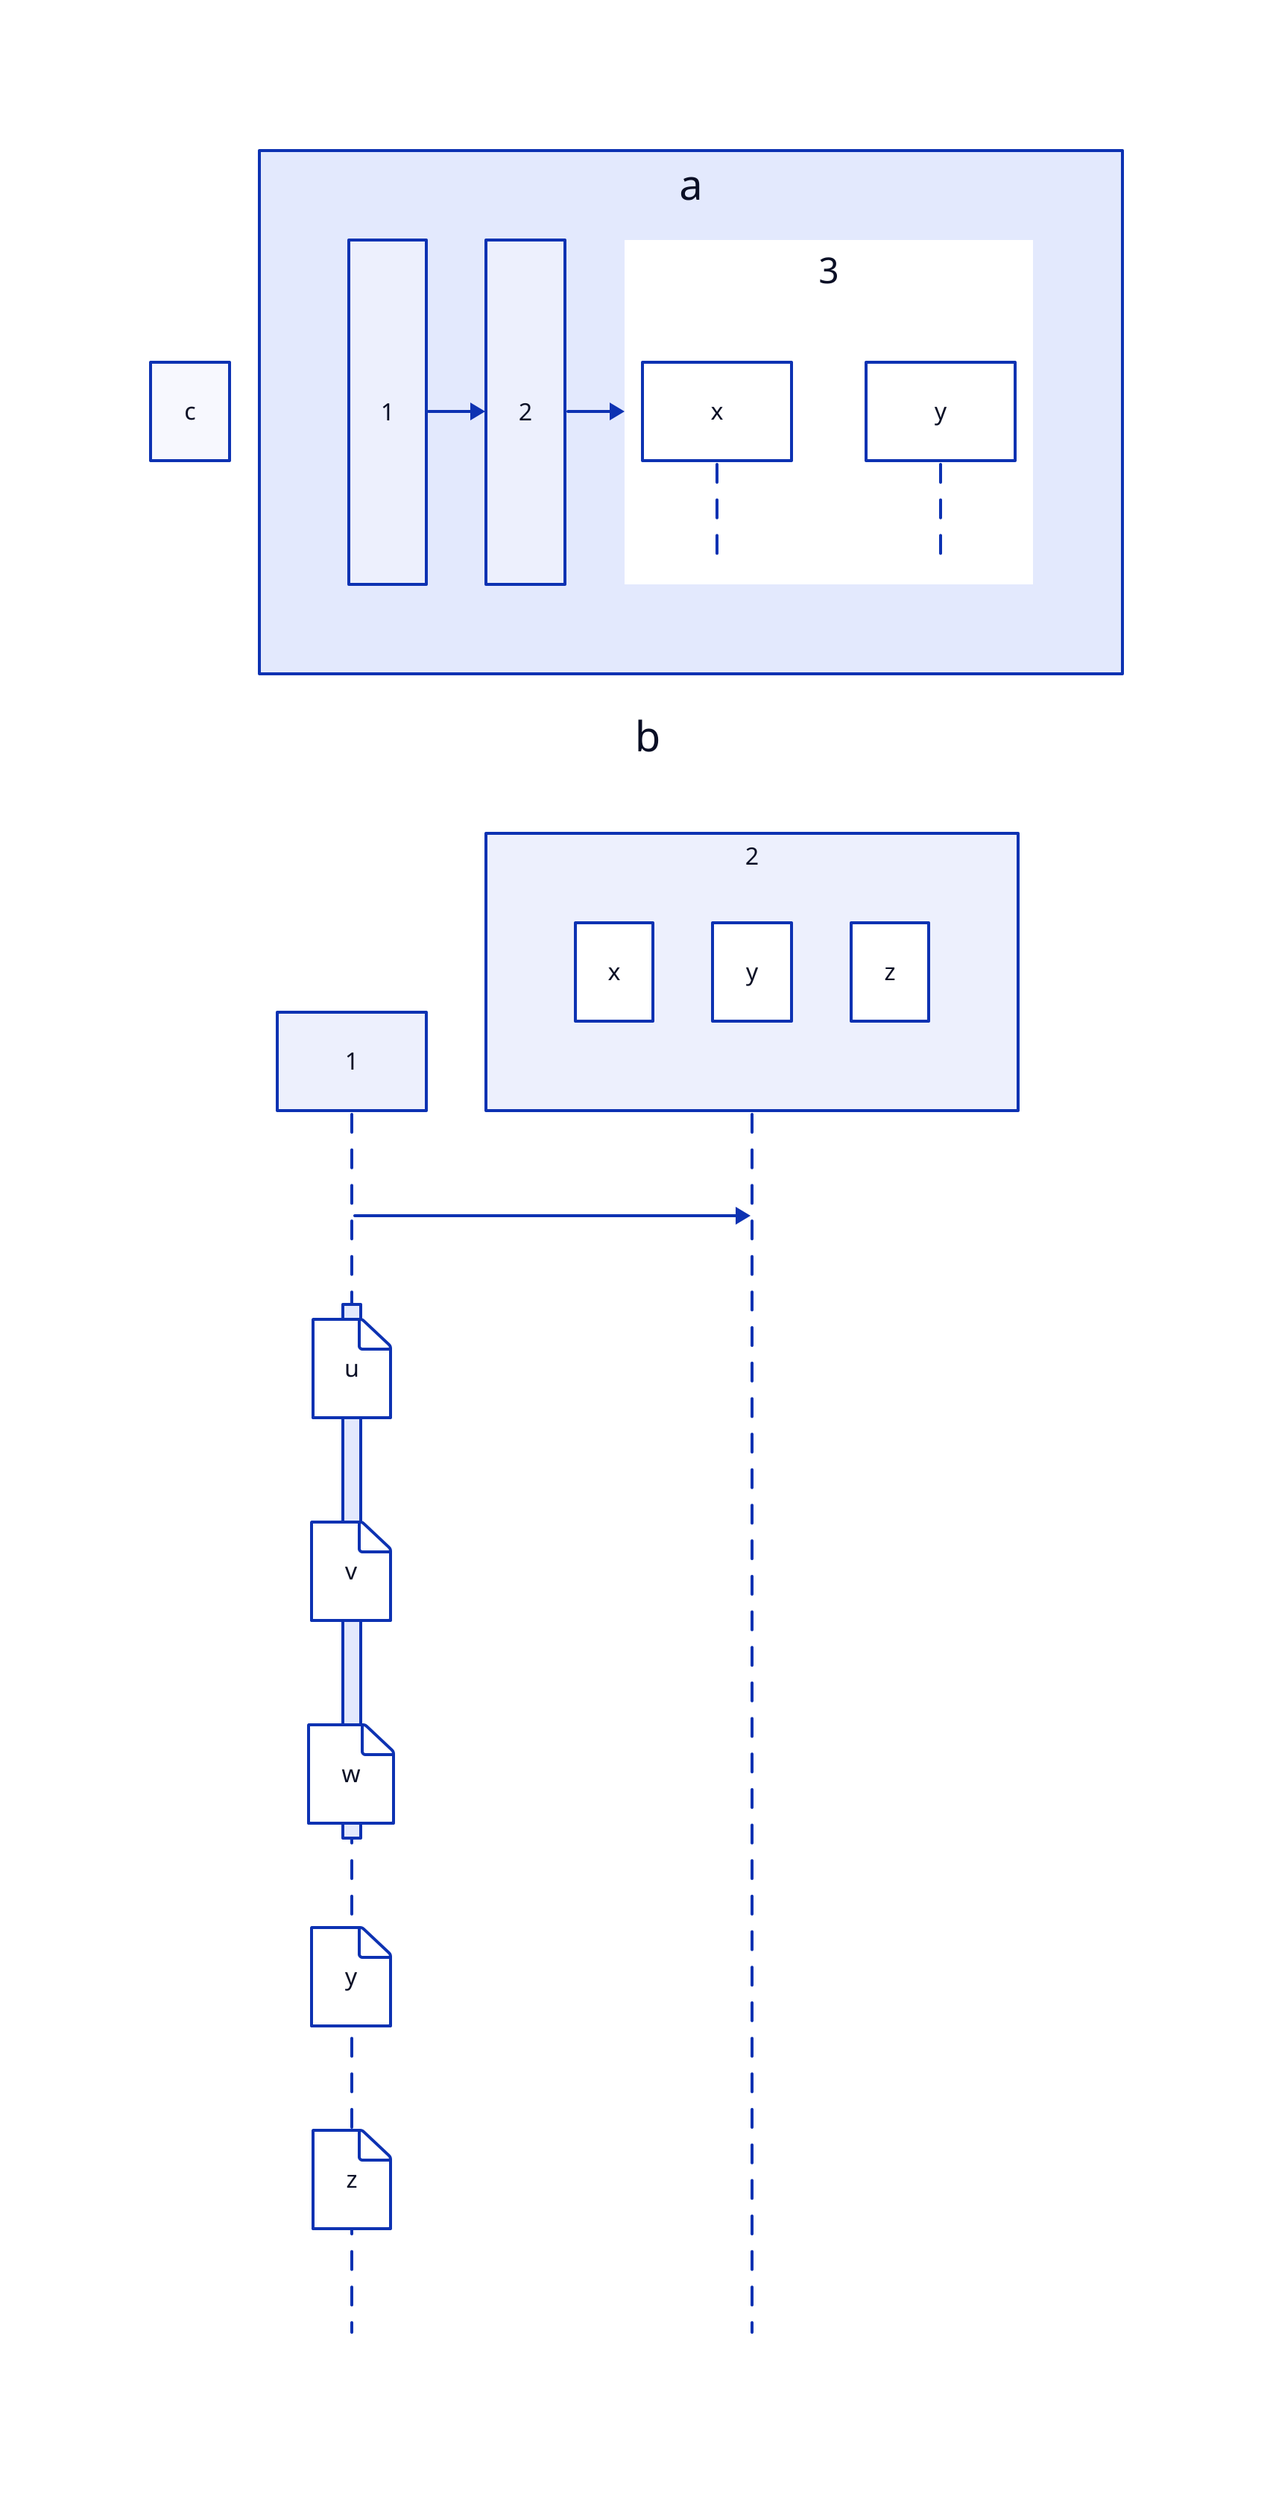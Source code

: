 a
b
c

a: {
  grid-columns: 3

  1
  2
  3
  3: {
    shape: sequence_diagram
    x
    y
    # TODO x -> y
  }

  1 -> 2 -> 3

  near: center-right
}

b: {
  shape: sequence_diagram
  1 -> 2

  near: bottom-right

  2: {
    # TODO compile error grid on sequence actor?
    grid-columns: 3
    x
    y
    z
  }

  1: {
    x: {
      # TODO compile error grid in sequence (group)
      # grid-columns: 3
      u
      v
      w
    }
    y
    z
  }
}
